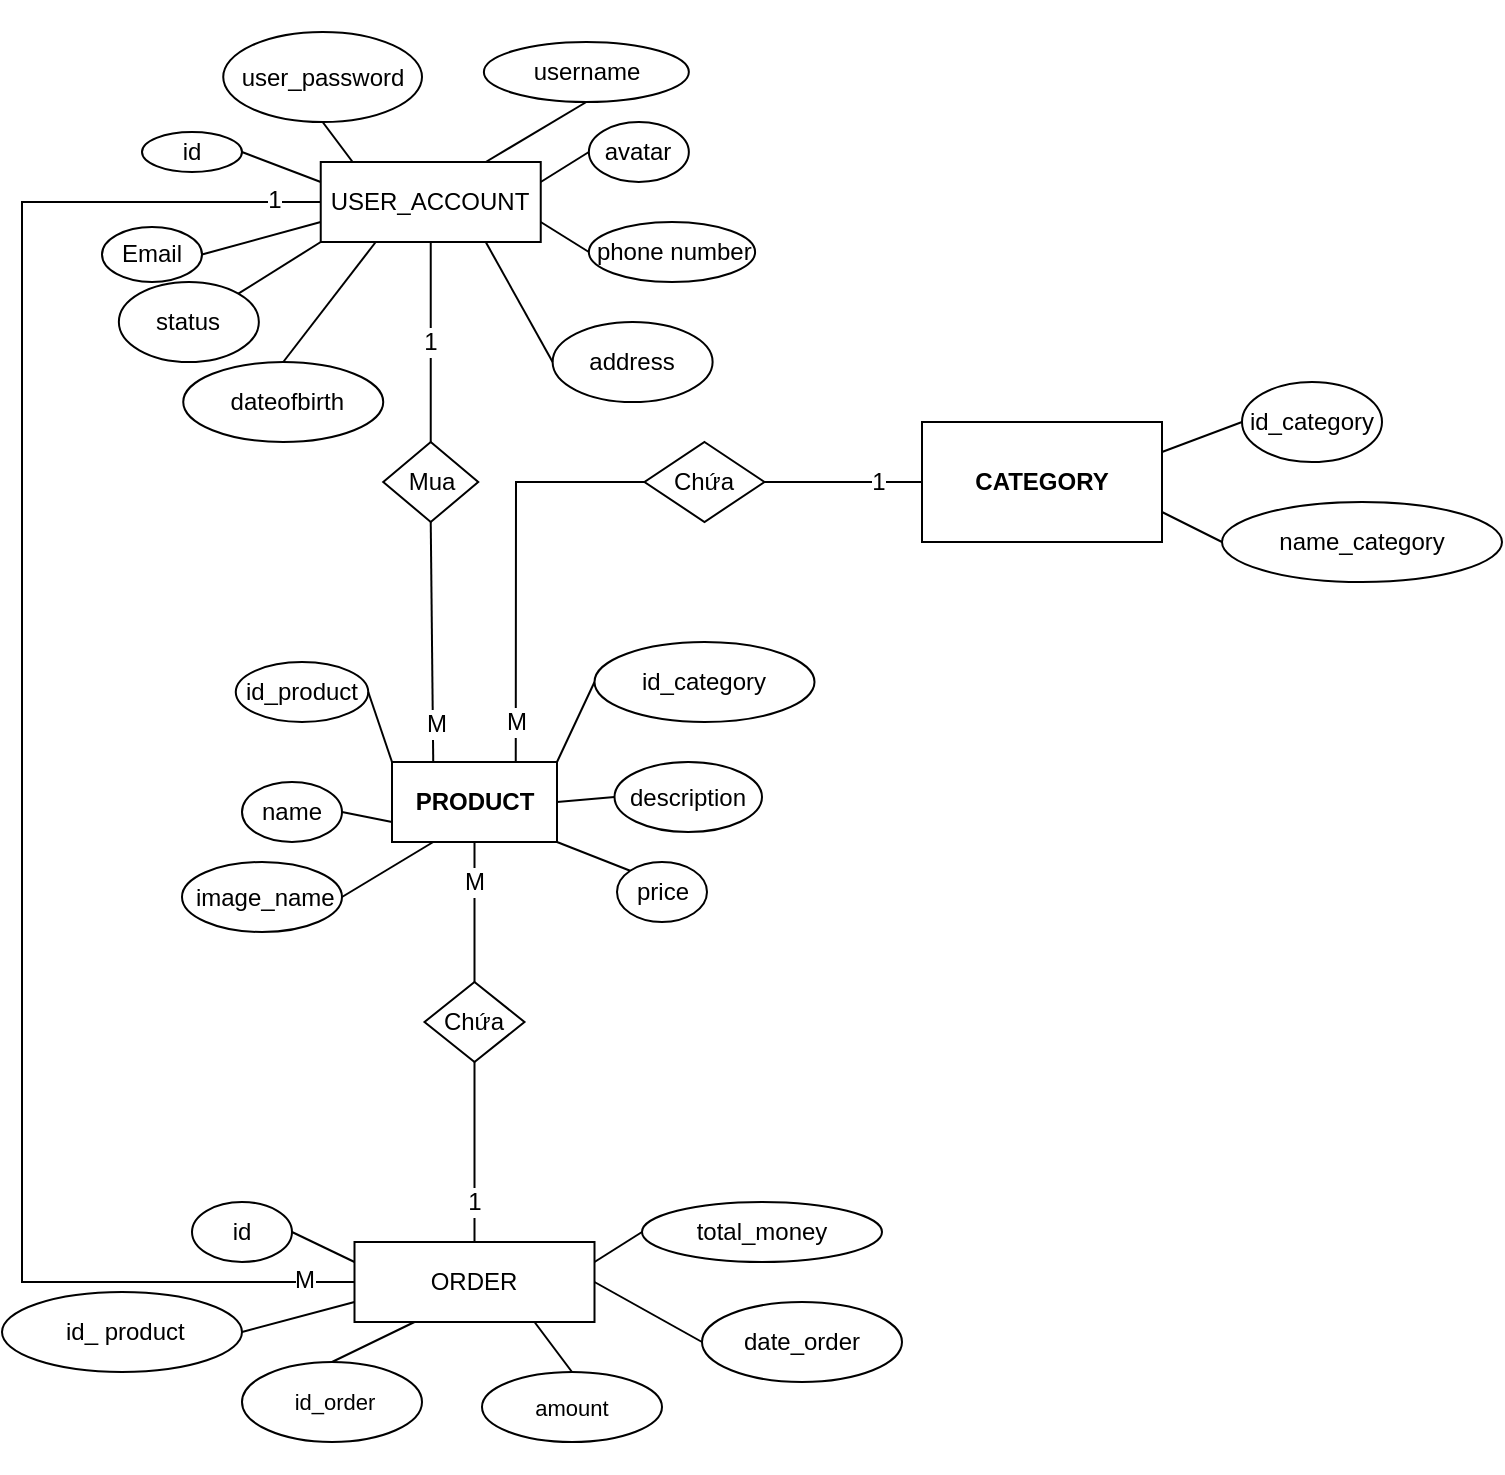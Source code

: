 <mxfile version="17.1.2" type="github">
  <diagram id="aObGCo1q1B7Q4bmz1RGm" name="Page-1">
    <mxGraphModel dx="1490" dy="607" grid="1" gridSize="10" guides="1" tooltips="1" connect="1" arrows="1" fold="1" page="1" pageScale="1" pageWidth="850" pageHeight="1100" math="0" shadow="0">
      <root>
        <mxCell id="0" />
        <mxCell id="1" parent="0" />
        <mxCell id="sd58GuhJpdthKlog1CSh-16" value="&lt;span id=&quot;docs-internal-guid-fbbc0e95-7fff-9113-39b5-f24224ef02d6&quot;&gt;&lt;span style=&quot;font-family: &amp;#34;arial&amp;#34; ; background-color: transparent ; vertical-align: baseline ; font-weight: normal&quot;&gt;&lt;font style=&quot;font-size: 12px&quot;&gt;USER_ACCOUNT&lt;/font&gt;&lt;/span&gt;&lt;/span&gt;" style="rounded=0;whiteSpace=wrap;html=1;fontFamily=Times New Roman;fontColor=default;fontStyle=1;fontSize=12;" parent="1" vertex="1">
          <mxGeometry x="559.37" y="165" width="110" height="40" as="geometry" />
        </mxCell>
        <mxCell id="sd58GuhJpdthKlog1CSh-17" value="Email&lt;br style=&quot;font-size: 12px;&quot;&gt;" style="ellipse;whiteSpace=wrap;html=1;rounded=0;fontSize=12;" parent="1" vertex="1">
          <mxGeometry x="450" y="197.5" width="50" height="27.5" as="geometry" />
        </mxCell>
        <mxCell id="sd58GuhJpdthKlog1CSh-18" value="&lt;span id=&quot;docs-internal-guid-0d412596-7fff-20e5-73fa-3291e1a1accc&quot; style=&quot;font-size: 12px;&quot;&gt;&lt;span style=&quot;font-family: arial; background-color: transparent; vertical-align: baseline; font-size: 12px;&quot;&gt;id&lt;/span&gt;&lt;/span&gt;" style="ellipse;whiteSpace=wrap;html=1;rounded=0;fontSize=12;" parent="1" vertex="1">
          <mxGeometry x="470" y="150" width="50" height="20" as="geometry" />
        </mxCell>
        <mxCell id="sd58GuhJpdthKlog1CSh-19" value="&lt;span id=&quot;docs-internal-guid-1f538585-7fff-658c-0aef-5251a7eadb37&quot;&gt;&lt;span style=&quot;font-family: &amp;#34;arial&amp;#34; ; background-color: transparent ; vertical-align: baseline&quot;&gt;user_password&lt;/span&gt;&lt;/span&gt;" style="ellipse;whiteSpace=wrap;html=1;rounded=0;" parent="1" vertex="1">
          <mxGeometry x="510.62" y="100" width="99.38" height="45" as="geometry" />
        </mxCell>
        <mxCell id="sd58GuhJpdthKlog1CSh-20" style="edgeStyle=orthogonalEdgeStyle;rounded=0;orthogonalLoop=1;jettySize=auto;html=1;exitX=0.5;exitY=1;exitDx=0;exitDy=0;fontSize=12;" parent="1" edge="1">
          <mxGeometry relative="1" as="geometry">
            <mxPoint x="568.12" y="110" as="sourcePoint" />
            <mxPoint x="568.12" y="110" as="targetPoint" />
          </mxGeometry>
        </mxCell>
        <mxCell id="sd58GuhJpdthKlog1CSh-21" value="&#xa;&#xa;&lt;b style=&quot;font-weight: normal; font-size: 12px;&quot; id=&quot;docs-internal-guid-5b154596-7fff-e3ee-8930-a847bf2ffb5e&quot;&gt;&lt;span style=&quot;font-size: 12px; font-family: arial; color: rgb(0, 0, 0); background-color: transparent; font-weight: 400; font-style: normal; font-variant: normal; text-decoration: none; vertical-align: baseline;&quot;&gt;username&lt;/span&gt;&lt;/b&gt;&#xa;&#xa;" style="ellipse;whiteSpace=wrap;html=1;rounded=0;fontSize=12;" parent="1" vertex="1">
          <mxGeometry x="640.93" y="105" width="102.5" height="30" as="geometry" />
        </mxCell>
        <mxCell id="sd58GuhJpdthKlog1CSh-22" value="&lt;span id=&quot;docs-internal-guid-5cc9eac1-7fff-1b6e-fc49-2af4b7cd4bcc&quot; style=&quot;font-size: 12px;&quot;&gt;&lt;span style=&quot;font-family: arial; background-color: transparent; vertical-align: baseline; font-size: 12px;&quot;&gt;avatar&lt;/span&gt;&lt;/span&gt;" style="ellipse;whiteSpace=wrap;html=1;rounded=0;fontSize=12;" parent="1" vertex="1">
          <mxGeometry x="693.43" y="145" width="50" height="30" as="geometry" />
        </mxCell>
        <mxCell id="sd58GuhJpdthKlog1CSh-23" value="&lt;span id=&quot;docs-internal-guid-404485e4-7fff-f032-1dc7-e7bdf9d03b90&quot; style=&quot;font-size: 12px;&quot;&gt;&lt;span style=&quot;font-family: arial; background-color: transparent; vertical-align: baseline; font-size: 12px;&quot;&gt;&amp;nbsp;phone number&lt;/span&gt;&lt;/span&gt;" style="ellipse;whiteSpace=wrap;html=1;rounded=0;fontSize=12;" parent="1" vertex="1">
          <mxGeometry x="693.43" y="195" width="83.12" height="30" as="geometry" />
        </mxCell>
        <mxCell id="sd58GuhJpdthKlog1CSh-24" value="" style="endArrow=none;html=1;rounded=0;entryX=1;entryY=0.5;entryDx=0;entryDy=0;exitX=0;exitY=0.75;exitDx=0;exitDy=0;fontSize=12;" parent="1" source="sd58GuhJpdthKlog1CSh-16" target="sd58GuhJpdthKlog1CSh-17" edge="1">
          <mxGeometry width="50" height="50" relative="1" as="geometry">
            <mxPoint x="657.81" y="245" as="sourcePoint" />
            <mxPoint x="707.81" y="195" as="targetPoint" />
          </mxGeometry>
        </mxCell>
        <mxCell id="sd58GuhJpdthKlog1CSh-25" value="" style="endArrow=none;html=1;rounded=0;entryX=0.5;entryY=1;entryDx=0;entryDy=0;fontSize=12;" parent="1" target="sd58GuhJpdthKlog1CSh-19" edge="1">
          <mxGeometry width="50" height="50" relative="1" as="geometry">
            <mxPoint x="575.31" y="165" as="sourcePoint" />
            <mxPoint x="568.12" y="110" as="targetPoint" />
          </mxGeometry>
        </mxCell>
        <mxCell id="sd58GuhJpdthKlog1CSh-26" value="" style="endArrow=none;html=1;rounded=0;entryX=0.5;entryY=1;entryDx=0;entryDy=0;exitX=0.75;exitY=0;exitDx=0;exitDy=0;fontSize=12;" parent="1" source="sd58GuhJpdthKlog1CSh-16" target="sd58GuhJpdthKlog1CSh-21" edge="1">
          <mxGeometry width="50" height="50" relative="1" as="geometry">
            <mxPoint x="657.81" y="245" as="sourcePoint" />
            <mxPoint x="707.81" y="195" as="targetPoint" />
          </mxGeometry>
        </mxCell>
        <mxCell id="sd58GuhJpdthKlog1CSh-27" value="" style="endArrow=none;html=1;rounded=0;exitX=1;exitY=0.25;exitDx=0;exitDy=0;entryX=0;entryY=0.5;entryDx=0;entryDy=0;fontSize=12;" parent="1" source="sd58GuhJpdthKlog1CSh-16" target="sd58GuhJpdthKlog1CSh-22" edge="1">
          <mxGeometry width="50" height="50" relative="1" as="geometry">
            <mxPoint x="657.81" y="245" as="sourcePoint" />
            <mxPoint x="707.81" y="195" as="targetPoint" />
          </mxGeometry>
        </mxCell>
        <mxCell id="sd58GuhJpdthKlog1CSh-28" value="" style="endArrow=none;html=1;rounded=0;exitX=1;exitY=0.75;exitDx=0;exitDy=0;entryX=0;entryY=0.5;entryDx=0;entryDy=0;fontSize=12;" parent="1" source="sd58GuhJpdthKlog1CSh-16" target="sd58GuhJpdthKlog1CSh-23" edge="1">
          <mxGeometry width="50" height="50" relative="1" as="geometry">
            <mxPoint x="657.81" y="245" as="sourcePoint" />
            <mxPoint x="707.81" y="195" as="targetPoint" />
          </mxGeometry>
        </mxCell>
        <mxCell id="sd58GuhJpdthKlog1CSh-29" value="Mua" style="rhombus;whiteSpace=wrap;html=1;rounded=0;fontSize=12;" parent="1" vertex="1">
          <mxGeometry x="590.62" y="305" width="47.5" height="40" as="geometry" />
        </mxCell>
        <mxCell id="sd58GuhJpdthKlog1CSh-30" value="1" style="endArrow=none;html=1;rounded=0;exitX=0.5;exitY=0;exitDx=0;exitDy=0;fontSize=12;" parent="1" source="sd58GuhJpdthKlog1CSh-29" target="sd58GuhJpdthKlog1CSh-16" edge="1">
          <mxGeometry width="50" height="50" relative="1" as="geometry">
            <mxPoint x="980.62" y="350" as="sourcePoint" />
            <mxPoint x="1030.62" y="300" as="targetPoint" />
          </mxGeometry>
        </mxCell>
        <mxCell id="sd58GuhJpdthKlog1CSh-31" value="&lt;span id=&quot;docs-internal-guid-89c50075-7fff-3b03-084c-56e91617126f&quot; style=&quot;font-size: 12px;&quot;&gt;&lt;span style=&quot;font-family: arial; background-color: transparent; font-weight: 700; vertical-align: baseline; font-size: 12px;&quot;&gt;&lt;font style=&quot;font-size: 12px;&quot;&gt;PRODUCT&lt;/font&gt;&lt;/span&gt;&lt;/span&gt;" style="rounded=0;whiteSpace=wrap;html=1;fontSize=12;" parent="1" vertex="1">
          <mxGeometry x="595" y="465" width="82.5" height="40" as="geometry" />
        </mxCell>
        <mxCell id="sd58GuhJpdthKlog1CSh-38" value="&lt;span id=&quot;docs-internal-guid-af8edd1a-7fff-1987-e80b-42c230588e00&quot; style=&quot;font-size: 12px;&quot;&gt;&lt;span style=&quot;font-family: arial; background-color: transparent; vertical-align: baseline; font-size: 12px;&quot;&gt;name&lt;/span&gt;&lt;/span&gt;" style="ellipse;whiteSpace=wrap;html=1;rounded=0;fontSize=12;" parent="1" vertex="1">
          <mxGeometry x="520" y="475" width="50" height="30" as="geometry" />
        </mxCell>
        <mxCell id="sd58GuhJpdthKlog1CSh-39" value="&lt;span id=&quot;docs-internal-guid-29219038-7fff-c03a-0d39-6763c3dad8b3&quot; style=&quot;font-size: 12px;&quot;&gt;&lt;span style=&quot;font-family: arial; background-color: transparent; vertical-align: baseline; font-size: 12px;&quot;&gt;id_product&lt;/span&gt;&lt;/span&gt;" style="ellipse;whiteSpace=wrap;html=1;rounded=0;fontSize=12;" parent="1" vertex="1">
          <mxGeometry x="516.88" y="415" width="66.25" height="30" as="geometry" />
        </mxCell>
        <mxCell id="sd58GuhJpdthKlog1CSh-41" value="&lt;span id=&quot;docs-internal-guid-3c7face5-7fff-d5b7-a8ec-0b5addeea1e1&quot; style=&quot;font-size: 12px;&quot;&gt;&lt;span style=&quot;font-family: arial; background-color: transparent; vertical-align: baseline; font-size: 12px;&quot;&gt;description&lt;/span&gt;&lt;/span&gt;" style="ellipse;whiteSpace=wrap;html=1;rounded=0;fontSize=12;" parent="1" vertex="1">
          <mxGeometry x="706.25" y="465" width="73.75" height="35" as="geometry" />
        </mxCell>
        <mxCell id="sd58GuhJpdthKlog1CSh-42" value="&lt;span id=&quot;docs-internal-guid-83baaa3f-7fff-a792-2495-82b71a931a46&quot; style=&quot;font-size: 12px;&quot;&gt;&lt;span style=&quot;font-family: arial; background-color: transparent; vertical-align: baseline; font-size: 12px;&quot;&gt;price&lt;/span&gt;&lt;/span&gt;" style="ellipse;whiteSpace=wrap;html=1;rounded=0;fontSize=12;" parent="1" vertex="1">
          <mxGeometry x="707.5" y="515" width="45" height="30" as="geometry" />
        </mxCell>
        <mxCell id="sd58GuhJpdthKlog1CSh-43" value="" style="endArrow=none;html=1;rounded=0;entryX=1;entryY=0.5;entryDx=0;entryDy=0;exitX=0;exitY=0;exitDx=0;exitDy=0;fontSize=12;" parent="1" source="sd58GuhJpdthKlog1CSh-31" target="sd58GuhJpdthKlog1CSh-39" edge="1">
          <mxGeometry width="50" height="50" relative="1" as="geometry">
            <mxPoint x="530" y="505" as="sourcePoint" />
            <mxPoint x="580" y="455" as="targetPoint" />
          </mxGeometry>
        </mxCell>
        <mxCell id="sd58GuhJpdthKlog1CSh-44" value="" style="endArrow=none;html=1;rounded=0;exitX=1;exitY=0.5;exitDx=0;exitDy=0;entryX=0;entryY=0.75;entryDx=0;entryDy=0;fontSize=12;" parent="1" source="sd58GuhJpdthKlog1CSh-38" target="sd58GuhJpdthKlog1CSh-31" edge="1">
          <mxGeometry width="50" height="50" relative="1" as="geometry">
            <mxPoint x="530" y="505" as="sourcePoint" />
            <mxPoint x="580" y="455" as="targetPoint" />
          </mxGeometry>
        </mxCell>
        <mxCell id="sd58GuhJpdthKlog1CSh-45" value="" style="endArrow=none;html=1;rounded=0;exitX=0;exitY=0.5;exitDx=0;exitDy=0;entryX=1;entryY=0;entryDx=0;entryDy=0;fontSize=12;" parent="1" source="pRXS78KKIq6LwuASjiu7-6" target="sd58GuhJpdthKlog1CSh-31" edge="1">
          <mxGeometry width="50" height="50" relative="1" as="geometry">
            <mxPoint x="715.734" y="450.703" as="sourcePoint" />
            <mxPoint x="580" y="455" as="targetPoint" />
          </mxGeometry>
        </mxCell>
        <mxCell id="sd58GuhJpdthKlog1CSh-46" value="" style="endArrow=none;html=1;rounded=0;entryX=0;entryY=0.5;entryDx=0;entryDy=0;exitX=1;exitY=0.5;exitDx=0;exitDy=0;fontSize=12;" parent="1" source="sd58GuhJpdthKlog1CSh-31" target="sd58GuhJpdthKlog1CSh-41" edge="1">
          <mxGeometry width="50" height="50" relative="1" as="geometry">
            <mxPoint x="680" y="485" as="sourcePoint" />
            <mxPoint x="580" y="455" as="targetPoint" />
          </mxGeometry>
        </mxCell>
        <mxCell id="sd58GuhJpdthKlog1CSh-47" value="" style="endArrow=none;html=1;rounded=0;exitX=0;exitY=0;exitDx=0;exitDy=0;entryX=1;entryY=1;entryDx=0;entryDy=0;fontSize=12;" parent="1" source="sd58GuhJpdthKlog1CSh-42" target="sd58GuhJpdthKlog1CSh-31" edge="1">
          <mxGeometry width="50" height="50" relative="1" as="geometry">
            <mxPoint x="530" y="505" as="sourcePoint" />
            <mxPoint x="580" y="455" as="targetPoint" />
          </mxGeometry>
        </mxCell>
        <mxCell id="sd58GuhJpdthKlog1CSh-48" value="Chứa" style="rhombus;whiteSpace=wrap;html=1;rounded=0;fontSize=12;" parent="1" vertex="1">
          <mxGeometry x="611.25" y="575" width="50" height="40" as="geometry" />
        </mxCell>
        <mxCell id="sd58GuhJpdthKlog1CSh-49" value="M" style="endArrow=none;html=1;rounded=0;exitX=0.5;exitY=0;exitDx=0;exitDy=0;entryX=0.5;entryY=1;entryDx=0;entryDy=0;fontSize=12;" parent="1" source="sd58GuhJpdthKlog1CSh-48" target="sd58GuhJpdthKlog1CSh-31" edge="1">
          <mxGeometry x="0.429" width="50" height="50" relative="1" as="geometry">
            <mxPoint x="530" y="505" as="sourcePoint" />
            <mxPoint x="580" y="455" as="targetPoint" />
            <mxPoint as="offset" />
          </mxGeometry>
        </mxCell>
        <mxCell id="sd58GuhJpdthKlog1CSh-63" value="&lt;span id=&quot;docs-internal-guid-d0627ee7-7fff-ab5f-e5b8-762b5960204c&quot; style=&quot;font-size: 12px;&quot;&gt;&lt;span style=&quot;font-family: arial; background-color: transparent; vertical-align: baseline; font-size: 12px;&quot;&gt;&lt;font style=&quot;font-size: 12px;&quot;&gt;ORDER&lt;/font&gt;&lt;/span&gt;&lt;/span&gt;" style="rounded=0;whiteSpace=wrap;html=1;fontSize=12;" parent="1" vertex="1">
          <mxGeometry x="576.25" y="705" width="120" height="40" as="geometry" />
        </mxCell>
        <mxCell id="sd58GuhJpdthKlog1CSh-64" value="1" style="endArrow=none;html=1;rounded=0;entryX=0.5;entryY=1;entryDx=0;entryDy=0;fontSize=12;" parent="1" source="sd58GuhJpdthKlog1CSh-63" target="sd58GuhJpdthKlog1CSh-48" edge="1">
          <mxGeometry x="-0.556" width="50" height="50" relative="1" as="geometry">
            <mxPoint x="520" y="675" as="sourcePoint" />
            <mxPoint x="570" y="625" as="targetPoint" />
            <mxPoint as="offset" />
          </mxGeometry>
        </mxCell>
        <mxCell id="sd58GuhJpdthKlog1CSh-66" value="" style="endArrow=none;html=1;rounded=0;exitX=0.25;exitY=1;exitDx=0;exitDy=0;entryX=0.5;entryY=0;entryDx=0;entryDy=0;fontSize=12;" parent="1" source="sd58GuhJpdthKlog1CSh-63" target="sd58GuhJpdthKlog1CSh-77" edge="1">
          <mxGeometry width="50" height="50" relative="1" as="geometry">
            <mxPoint x="670" y="705" as="sourcePoint" />
            <mxPoint x="600.139" y="770.79" as="targetPoint" />
          </mxGeometry>
        </mxCell>
        <mxCell id="sd58GuhJpdthKlog1CSh-67" value="" style="endArrow=none;html=1;rounded=0;exitX=0.75;exitY=1;exitDx=0;exitDy=0;entryX=0.5;entryY=0;entryDx=0;entryDy=0;fontSize=12;" parent="1" source="sd58GuhJpdthKlog1CSh-63" target="sd58GuhJpdthKlog1CSh-78" edge="1">
          <mxGeometry width="50" height="50" relative="1" as="geometry">
            <mxPoint x="670" y="705" as="sourcePoint" />
            <mxPoint x="674.385" y="770.713" as="targetPoint" />
          </mxGeometry>
        </mxCell>
        <mxCell id="sd58GuhJpdthKlog1CSh-74" value="" style="endArrow=none;html=1;rounded=0;exitX=1;exitY=0.5;exitDx=0;exitDy=0;entryX=0;entryY=0.25;entryDx=0;entryDy=0;fontSize=12;" parent="1" source="sd58GuhJpdthKlog1CSh-18" target="sd58GuhJpdthKlog1CSh-16" edge="1">
          <mxGeometry width="50" height="50" relative="1" as="geometry">
            <mxPoint x="455.31" y="345" as="sourcePoint" />
            <mxPoint x="505.31" y="295" as="targetPoint" />
          </mxGeometry>
        </mxCell>
        <mxCell id="sd58GuhJpdthKlog1CSh-75" value="&lt;span id=&quot;docs-internal-guid-377f0d4f-7fff-61b0-d877-0409683e9c24&quot; style=&quot;font-size: 12px;&quot;&gt;&lt;span style=&quot;font-family: arial; background-color: transparent; vertical-align: baseline; font-size: 12px;&quot;&gt;&amp;nbsp;image_name&lt;/span&gt;&lt;/span&gt;" style="ellipse;whiteSpace=wrap;html=1;fontSize=12;" parent="1" vertex="1">
          <mxGeometry x="490" y="515" width="80" height="35" as="geometry" />
        </mxCell>
        <mxCell id="sd58GuhJpdthKlog1CSh-76" value="" style="endArrow=none;html=1;rounded=0;entryX=0.25;entryY=1;entryDx=0;entryDy=0;exitX=1;exitY=0.5;exitDx=0;exitDy=0;fontSize=12;" parent="1" source="sd58GuhJpdthKlog1CSh-75" target="sd58GuhJpdthKlog1CSh-31" edge="1">
          <mxGeometry width="50" height="50" relative="1" as="geometry">
            <mxPoint x="610" y="445" as="sourcePoint" />
            <mxPoint x="660" y="395" as="targetPoint" />
          </mxGeometry>
        </mxCell>
        <mxCell id="sd58GuhJpdthKlog1CSh-77" value="&#xa;&#xa;&lt;b style=&quot;font-weight: normal; font-size: 11px;&quot; id=&quot;docs-internal-guid-513ed6c9-7fff-f1b4-42cd-dba648ab3bb4&quot;&gt;&lt;span style=&quot;font-size: 11px; font-family: arial; color: rgb(0, 0, 0); background-color: transparent; font-weight: 400; font-style: normal; font-variant: normal; vertical-align: baseline;&quot;&gt;&amp;nbsp;&lt;/span&gt;&lt;span style=&quot;font-size: 11px; font-family: arial; color: rgb(0, 0, 0); background-color: transparent; font-weight: 400; font-style: normal; font-variant: normal; vertical-align: baseline;&quot;&gt;id_order&lt;/span&gt;&lt;/b&gt;&#xa;&#xa;" style="ellipse;whiteSpace=wrap;html=1;fontStyle=0;fontSize=11;" parent="1" vertex="1">
          <mxGeometry x="520" y="765" width="90" height="40" as="geometry" />
        </mxCell>
        <mxCell id="sd58GuhJpdthKlog1CSh-78" value="&#xa;&#xa;&lt;b style=&quot;font-weight: normal; font-size: 11px;&quot; id=&quot;docs-internal-guid-7d828d33-7fff-45ef-cdde-0ec4d54a3ead&quot;&gt;&lt;span style=&quot;font-size: 11px; font-family: arial; color: rgb(0, 0, 0); background-color: transparent; font-weight: 400; font-style: normal; font-variant: normal; text-decoration: none; vertical-align: baseline;&quot;&gt;amount&lt;/span&gt;&lt;/b&gt;&#xa;&#xa;" style="ellipse;whiteSpace=wrap;html=1;fontSize=11;" parent="1" vertex="1">
          <mxGeometry x="640" y="770" width="90" height="35" as="geometry" />
        </mxCell>
        <mxCell id="pRXS78KKIq6LwuASjiu7-2" value="&lt;font style=&quot;font-size: 12px;&quot;&gt;&lt;span id=&quot;docs-internal-guid-d6f4acea-7fff-1881-d3a6-399fd2209b64&quot; style=&quot;font-size: 12px;&quot;&gt;&lt;span style=&quot;font-family: arial; color: rgb(0, 0, 0); background-color: transparent; font-style: normal; font-variant: normal; text-decoration: none; vertical-align: baseline; font-size: 12px;&quot;&gt;CATEGORY&lt;/span&gt;&lt;/span&gt;&lt;br style=&quot;font-size: 12px;&quot;&gt;&lt;/font&gt;" style="rounded=0;whiteSpace=wrap;html=1;fontStyle=1;fontSize=12;" vertex="1" parent="1">
          <mxGeometry x="860" y="295" width="120" height="60" as="geometry" />
        </mxCell>
        <mxCell id="pRXS78KKIq6LwuASjiu7-3" value="M" style="endArrow=none;html=1;rounded=0;entryX=0.5;entryY=1;entryDx=0;entryDy=0;exitX=0.25;exitY=0;exitDx=0;exitDy=0;fontSize=12;" edge="1" parent="1" source="sd58GuhJpdthKlog1CSh-31" target="sd58GuhJpdthKlog1CSh-29">
          <mxGeometry x="-0.682" y="-2" width="50" height="50" relative="1" as="geometry">
            <mxPoint x="590" y="375" as="sourcePoint" />
            <mxPoint x="640" y="325" as="targetPoint" />
            <mxPoint as="offset" />
          </mxGeometry>
        </mxCell>
        <mxCell id="pRXS78KKIq6LwuASjiu7-6" value="&#xa;&#xa;&lt;b style=&quot;font-weight: normal; font-size: 12px;&quot; id=&quot;docs-internal-guid-1763549f-7fff-6c73-6833-05c48fde38d5&quot;&gt;&lt;span style=&quot;font-size: 12px; font-family: arial; color: rgb(0, 0, 0); background-color: transparent; font-weight: 400; font-style: normal; font-variant: normal; text-decoration: none; vertical-align: baseline;&quot;&gt;id_category&lt;/span&gt;&lt;/b&gt;&#xa;&#xa;" style="ellipse;whiteSpace=wrap;html=1;fontFamily=Times New Roman;fontSize=12;fontColor=default;" vertex="1" parent="1">
          <mxGeometry x="696.25" y="405" width="110" height="40" as="geometry" />
        </mxCell>
        <mxCell id="pRXS78KKIq6LwuASjiu7-7" value="&#xa;&#xa;&lt;b style=&quot;font-weight: normal; font-size: 12px;&quot; id=&quot;docs-internal-guid-7f898d9c-7fff-50c6-50b5-4ad7c9f9bddc&quot;&gt;&lt;span style=&quot;font-size: 12px; font-family: arial; color: rgb(0, 0, 0); background-color: transparent; font-weight: 400; font-style: normal; font-variant: normal; text-decoration: none; vertical-align: baseline;&quot;&gt;status&lt;/span&gt;&lt;/b&gt;&#xa;&#xa;" style="ellipse;whiteSpace=wrap;html=1;fontFamily=Times New Roman;fontSize=12;fontColor=default;" vertex="1" parent="1">
          <mxGeometry x="458.43" y="225" width="70" height="40" as="geometry" />
        </mxCell>
        <mxCell id="pRXS78KKIq6LwuASjiu7-8" value="&#xa;&#xa;&lt;b style=&quot;font-weight: normal; font-size: 12px;&quot; id=&quot;docs-internal-guid-91a9e55b-7fff-a2d3-8e69-03e01453ef0e&quot;&gt;&lt;span style=&quot;font-size: 12px; font-family: arial; color: rgb(0, 0, 0); background-color: transparent; font-weight: 400; font-style: normal; font-variant: normal; text-decoration: none; vertical-align: baseline;&quot;&gt;address&lt;/span&gt;&lt;/b&gt;&#xa;&#xa;" style="ellipse;whiteSpace=wrap;html=1;fontFamily=Times New Roman;fontSize=12;fontColor=default;" vertex="1" parent="1">
          <mxGeometry x="675.31" y="245" width="80" height="40" as="geometry" />
        </mxCell>
        <mxCell id="pRXS78KKIq6LwuASjiu7-9" value="&#xa;&#xa;&lt;b style=&quot;font-weight: normal; font-size: 12px;&quot; id=&quot;docs-internal-guid-53daf05a-7fff-a680-e8ea-f3a24dc4e240&quot;&gt;&lt;span style=&quot;font-size: 12px; font-family: arial; color: rgb(0, 0, 0); background-color: transparent; font-weight: 400; font-style: normal; font-variant: normal; text-decoration: none; vertical-align: baseline;&quot;&gt;&amp;nbsp;dateofbirth&lt;/span&gt;&lt;/b&gt;&#xa;&#xa;" style="ellipse;whiteSpace=wrap;html=1;fontFamily=Times New Roman;fontSize=12;fontColor=default;" vertex="1" parent="1">
          <mxGeometry x="490.62" y="265" width="100" height="40" as="geometry" />
        </mxCell>
        <mxCell id="pRXS78KKIq6LwuASjiu7-11" value="" style="endArrow=none;html=1;rounded=0;fontFamily=Times New Roman;fontSize=12;fontColor=default;entryX=0;entryY=1;entryDx=0;entryDy=0;exitX=1;exitY=0;exitDx=0;exitDy=0;" edge="1" parent="1" source="pRXS78KKIq6LwuASjiu7-7" target="sd58GuhJpdthKlog1CSh-16">
          <mxGeometry width="50" height="50" relative="1" as="geometry">
            <mxPoint x="563.43" y="325" as="sourcePoint" />
            <mxPoint x="613.43" y="275" as="targetPoint" />
          </mxGeometry>
        </mxCell>
        <mxCell id="pRXS78KKIq6LwuASjiu7-12" value="" style="endArrow=none;html=1;rounded=0;fontFamily=Times New Roman;fontSize=12;fontColor=default;exitX=0.5;exitY=0;exitDx=0;exitDy=0;entryX=0.25;entryY=1;entryDx=0;entryDy=0;" edge="1" parent="1" source="pRXS78KKIq6LwuASjiu7-9" target="sd58GuhJpdthKlog1CSh-16">
          <mxGeometry width="50" height="50" relative="1" as="geometry">
            <mxPoint x="573.43" y="285" as="sourcePoint" />
            <mxPoint x="613.43" y="275" as="targetPoint" />
          </mxGeometry>
        </mxCell>
        <mxCell id="pRXS78KKIq6LwuASjiu7-13" value="" style="endArrow=none;html=1;rounded=0;fontFamily=Times New Roman;fontSize=12;fontColor=default;entryX=0.75;entryY=1;entryDx=0;entryDy=0;exitX=0;exitY=0.5;exitDx=0;exitDy=0;" edge="1" parent="1" source="pRXS78KKIq6LwuASjiu7-8" target="sd58GuhJpdthKlog1CSh-16">
          <mxGeometry width="50" height="50" relative="1" as="geometry">
            <mxPoint x="563.43" y="325" as="sourcePoint" />
            <mxPoint x="613.43" y="275" as="targetPoint" />
          </mxGeometry>
        </mxCell>
        <mxCell id="pRXS78KKIq6LwuASjiu7-14" value="&#xa;&#xa;&lt;b style=&quot;font-weight: normal; font-size: 12px;&quot; id=&quot;docs-internal-guid-89236e68-7fff-89b9-9020-1ba50af9a38b&quot;&gt;&lt;span style=&quot;font-size: 12px; font-family: arial; color: rgb(0, 0, 0); background-color: transparent; font-weight: 400; font-style: normal; font-variant: normal; text-decoration: none; vertical-align: baseline;&quot;&gt;date_order&lt;/span&gt;&lt;/b&gt;&#xa;&#xa;" style="ellipse;whiteSpace=wrap;html=1;fontFamily=Times New Roman;fontSize=12;fontColor=default;" vertex="1" parent="1">
          <mxGeometry x="750" y="735" width="100" height="40" as="geometry" />
        </mxCell>
        <mxCell id="pRXS78KKIq6LwuASjiu7-15" value="&#xa;&#xa;&lt;b style=&quot;font-weight: normal; font-size: 12px;&quot; id=&quot;docs-internal-guid-371e8df4-7fff-bf0c-a515-5773c057d08b&quot;&gt;&lt;span style=&quot;font-size: 12px; font-family: arial; color: rgb(0, 0, 0); background-color: transparent; font-weight: 400; font-style: normal; font-variant: normal; text-decoration: none; vertical-align: baseline;&quot;&gt;&amp;nbsp;id_ product&lt;/span&gt;&lt;/b&gt;&#xa;&#xa;" style="ellipse;whiteSpace=wrap;html=1;fontFamily=Times New Roman;fontSize=12;fontColor=default;" vertex="1" parent="1">
          <mxGeometry x="400" y="730" width="120" height="40" as="geometry" />
        </mxCell>
        <mxCell id="pRXS78KKIq6LwuASjiu7-16" value="&#xa;&#xa;&lt;b style=&quot;font-weight: normal; font-size: 12px;&quot; id=&quot;docs-internal-guid-7d2334ec-7fff-e17a-8ca2-dab668af31c2&quot;&gt;&lt;span style=&quot;font-size: 12px; font-family: arial; color: rgb(0, 0, 0); background-color: transparent; font-weight: 400; font-style: normal; font-variant: normal; text-decoration: none; vertical-align: baseline;&quot;&gt;id&lt;/span&gt;&lt;/b&gt;&#xa;&#xa;" style="ellipse;whiteSpace=wrap;html=1;fontFamily=Times New Roman;fontSize=12;fontColor=default;" vertex="1" parent="1">
          <mxGeometry x="495" y="685" width="50" height="30" as="geometry" />
        </mxCell>
        <mxCell id="pRXS78KKIq6LwuASjiu7-17" value="&#xa;&#xa;&lt;b style=&quot;font-weight: normal; font-size: 12px;&quot; id=&quot;docs-internal-guid-8462e3fd-7fff-142d-4986-dd86e4645338&quot;&gt;&lt;span style=&quot;font-size: 12px; font-family: arial; color: rgb(0, 0, 0); background-color: transparent; font-weight: 400; font-style: normal; font-variant: normal; text-decoration: none; vertical-align: baseline;&quot;&gt;total_money&lt;/span&gt;&lt;/b&gt;&#xa;&#xa;" style="ellipse;whiteSpace=wrap;html=1;fontFamily=Times New Roman;fontSize=12;fontColor=default;" vertex="1" parent="1">
          <mxGeometry x="720" y="685" width="120" height="30" as="geometry" />
        </mxCell>
        <mxCell id="pRXS78KKIq6LwuASjiu7-18" value="" style="endArrow=none;html=1;rounded=0;fontFamily=Times New Roman;fontSize=12;fontColor=default;exitX=1;exitY=0.5;exitDx=0;exitDy=0;entryX=0;entryY=0.25;entryDx=0;entryDy=0;" edge="1" parent="1" source="pRXS78KKIq6LwuASjiu7-16" target="sd58GuhJpdthKlog1CSh-63">
          <mxGeometry width="50" height="50" relative="1" as="geometry">
            <mxPoint x="590" y="625" as="sourcePoint" />
            <mxPoint x="640" y="575" as="targetPoint" />
          </mxGeometry>
        </mxCell>
        <mxCell id="pRXS78KKIq6LwuASjiu7-19" value="" style="endArrow=none;html=1;rounded=0;fontFamily=Times New Roman;fontSize=12;fontColor=default;exitX=1;exitY=0.5;exitDx=0;exitDy=0;entryX=0;entryY=0.75;entryDx=0;entryDy=0;" edge="1" parent="1" source="pRXS78KKIq6LwuASjiu7-15" target="sd58GuhJpdthKlog1CSh-63">
          <mxGeometry width="50" height="50" relative="1" as="geometry">
            <mxPoint x="590" y="625" as="sourcePoint" />
            <mxPoint x="640" y="575" as="targetPoint" />
          </mxGeometry>
        </mxCell>
        <mxCell id="pRXS78KKIq6LwuASjiu7-20" value="" style="endArrow=none;html=1;rounded=0;fontFamily=Times New Roman;fontSize=12;fontColor=default;exitX=1;exitY=0.25;exitDx=0;exitDy=0;entryX=0;entryY=0.5;entryDx=0;entryDy=0;" edge="1" parent="1" source="sd58GuhJpdthKlog1CSh-63" target="pRXS78KKIq6LwuASjiu7-17">
          <mxGeometry width="50" height="50" relative="1" as="geometry">
            <mxPoint x="590" y="625" as="sourcePoint" />
            <mxPoint x="640" y="575" as="targetPoint" />
          </mxGeometry>
        </mxCell>
        <mxCell id="pRXS78KKIq6LwuASjiu7-21" value="" style="endArrow=none;html=1;rounded=0;fontFamily=Times New Roman;fontSize=12;fontColor=default;exitX=0;exitY=0.5;exitDx=0;exitDy=0;entryX=1;entryY=0.5;entryDx=0;entryDy=0;" edge="1" parent="1" source="pRXS78KKIq6LwuASjiu7-14" target="sd58GuhJpdthKlog1CSh-63">
          <mxGeometry width="50" height="50" relative="1" as="geometry">
            <mxPoint x="590" y="625" as="sourcePoint" />
            <mxPoint x="640" y="575" as="targetPoint" />
          </mxGeometry>
        </mxCell>
        <mxCell id="pRXS78KKIq6LwuASjiu7-23" value="&lt;span id=&quot;docs-internal-guid-f59fad5c-7fff-455a-ac25-c1b00355ef94&quot; style=&quot;font-size: 12px;&quot;&gt;&lt;span style=&quot;font-family: arial; background-color: transparent; vertical-align: baseline; font-size: 12px;&quot;&gt;id_category&lt;/span&gt;&lt;/span&gt;" style="ellipse;whiteSpace=wrap;html=1;fontFamily=Times New Roman;fontSize=12;fontColor=default;" vertex="1" parent="1">
          <mxGeometry x="1020" y="275" width="70" height="40" as="geometry" />
        </mxCell>
        <mxCell id="pRXS78KKIq6LwuASjiu7-24" value="&lt;font style=&quot;font-size: 12px&quot;&gt;&lt;b style=&quot;font-weight: normal&quot; id=&quot;docs-internal-guid-0e2fbca5-7fff-73d6-58b6-af8a48eb5b12&quot;&gt;&lt;span style=&quot;color: rgb(0 , 0 , 0) ; background-color: transparent ; font-weight: 400 ; font-style: normal ; font-variant: normal ; text-decoration: none ; vertical-align: baseline&quot;&gt;name_category&lt;/span&gt;&lt;/b&gt;&lt;br&gt;&lt;/font&gt;" style="ellipse;whiteSpace=wrap;html=1;fontFamily=Helvetica;fontSize=12;fontColor=default;" vertex="1" parent="1">
          <mxGeometry x="1010" y="335" width="140" height="40" as="geometry" />
        </mxCell>
        <mxCell id="pRXS78KKIq6LwuASjiu7-27" value="" style="endArrow=none;html=1;rounded=0;fontFamily=Times New Roman;fontSize=12;fontColor=default;entryX=1;entryY=0.75;entryDx=0;entryDy=0;exitX=0;exitY=0.5;exitDx=0;exitDy=0;" edge="1" parent="1" source="pRXS78KKIq6LwuASjiu7-24" target="pRXS78KKIq6LwuASjiu7-2">
          <mxGeometry width="50" height="50" relative="1" as="geometry">
            <mxPoint x="590" y="485" as="sourcePoint" />
            <mxPoint x="640" y="435" as="targetPoint" />
          </mxGeometry>
        </mxCell>
        <mxCell id="pRXS78KKIq6LwuASjiu7-28" value="" style="endArrow=none;html=1;rounded=0;fontFamily=Times New Roman;fontSize=12;fontColor=default;entryX=1;entryY=0.25;entryDx=0;entryDy=0;exitX=0;exitY=0.5;exitDx=0;exitDy=0;" edge="1" parent="1" source="pRXS78KKIq6LwuASjiu7-23" target="pRXS78KKIq6LwuASjiu7-2">
          <mxGeometry width="50" height="50" relative="1" as="geometry">
            <mxPoint x="590" y="485" as="sourcePoint" />
            <mxPoint x="640" y="435" as="targetPoint" />
          </mxGeometry>
        </mxCell>
        <mxCell id="pRXS78KKIq6LwuASjiu7-30" value="" style="endArrow=none;html=1;rounded=0;fontFamily=Helvetica;fontSize=12;fontColor=default;entryX=0;entryY=0.5;entryDx=0;entryDy=0;exitX=0;exitY=0.5;exitDx=0;exitDy=0;" edge="1" parent="1" source="sd58GuhJpdthKlog1CSh-63" target="sd58GuhJpdthKlog1CSh-16">
          <mxGeometry width="50" height="50" relative="1" as="geometry">
            <mxPoint x="590" y="575" as="sourcePoint" />
            <mxPoint x="640" y="525" as="targetPoint" />
            <Array as="points">
              <mxPoint x="410" y="725" />
              <mxPoint x="410" y="185" />
            </Array>
          </mxGeometry>
        </mxCell>
        <mxCell id="pRXS78KKIq6LwuASjiu7-32" value="1" style="edgeLabel;html=1;align=center;verticalAlign=middle;resizable=0;points=[];fontSize=12;fontFamily=Helvetica;fontColor=default;" vertex="1" connectable="0" parent="pRXS78KKIq6LwuASjiu7-30">
          <mxGeometry x="0.944" y="1" relative="1" as="geometry">
            <mxPoint as="offset" />
          </mxGeometry>
        </mxCell>
        <mxCell id="pRXS78KKIq6LwuASjiu7-33" value="M" style="edgeLabel;html=1;align=center;verticalAlign=middle;resizable=0;points=[];fontSize=12;fontFamily=Helvetica;fontColor=default;" vertex="1" connectable="0" parent="pRXS78KKIq6LwuASjiu7-30">
          <mxGeometry x="-0.94" y="-1" relative="1" as="geometry">
            <mxPoint as="offset" />
          </mxGeometry>
        </mxCell>
        <mxCell id="pRXS78KKIq6LwuASjiu7-34" value="Chứa" style="rhombus;whiteSpace=wrap;html=1;fontFamily=Helvetica;fontSize=12;fontColor=default;" vertex="1" parent="1">
          <mxGeometry x="721.25" y="305" width="60" height="40" as="geometry" />
        </mxCell>
        <mxCell id="pRXS78KKIq6LwuASjiu7-37" value="M" style="endArrow=none;html=1;rounded=0;fontFamily=Helvetica;fontSize=12;fontColor=default;entryX=0;entryY=0.5;entryDx=0;entryDy=0;exitX=0.75;exitY=0;exitDx=0;exitDy=0;" edge="1" parent="1" source="sd58GuhJpdthKlog1CSh-31" target="pRXS78KKIq6LwuASjiu7-34">
          <mxGeometry x="-0.804" width="50" height="50" relative="1" as="geometry">
            <mxPoint x="590" y="475" as="sourcePoint" />
            <mxPoint x="640" y="425" as="targetPoint" />
            <Array as="points">
              <mxPoint x="657" y="325" />
            </Array>
            <mxPoint as="offset" />
          </mxGeometry>
        </mxCell>
        <mxCell id="pRXS78KKIq6LwuASjiu7-38" value="" style="endArrow=none;html=1;rounded=0;fontFamily=Helvetica;fontSize=12;fontColor=default;entryX=0;entryY=0.5;entryDx=0;entryDy=0;exitX=1;exitY=0.5;exitDx=0;exitDy=0;" edge="1" parent="1" source="pRXS78KKIq6LwuASjiu7-34" target="pRXS78KKIq6LwuASjiu7-2">
          <mxGeometry width="50" height="50" relative="1" as="geometry">
            <mxPoint x="590" y="475" as="sourcePoint" />
            <mxPoint x="640" y="425" as="targetPoint" />
          </mxGeometry>
        </mxCell>
        <mxCell id="pRXS78KKIq6LwuASjiu7-39" value="1" style="edgeLabel;html=1;align=center;verticalAlign=middle;resizable=0;points=[];fontSize=12;fontFamily=Helvetica;fontColor=default;" vertex="1" connectable="0" parent="pRXS78KKIq6LwuASjiu7-38">
          <mxGeometry x="0.436" relative="1" as="geometry">
            <mxPoint as="offset" />
          </mxGeometry>
        </mxCell>
      </root>
    </mxGraphModel>
  </diagram>
</mxfile>

